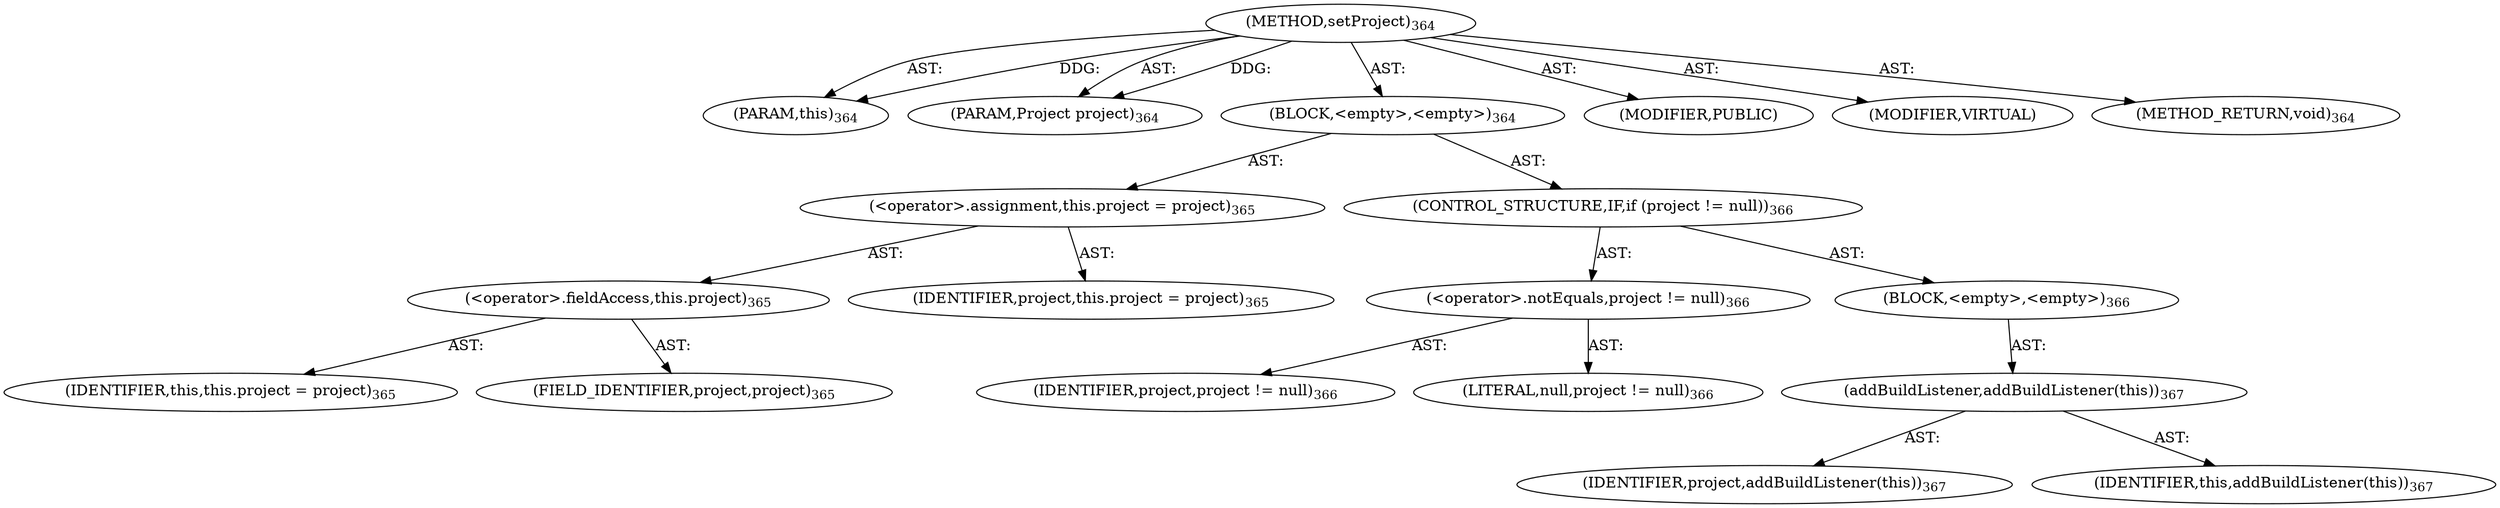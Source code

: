 digraph "setProject" {  
"111669149705" [label = <(METHOD,setProject)<SUB>364</SUB>> ]
"115964116997" [label = <(PARAM,this)<SUB>364</SUB>> ]
"115964117035" [label = <(PARAM,Project project)<SUB>364</SUB>> ]
"25769803789" [label = <(BLOCK,&lt;empty&gt;,&lt;empty&gt;)<SUB>364</SUB>> ]
"30064771209" [label = <(&lt;operator&gt;.assignment,this.project = project)<SUB>365</SUB>> ]
"30064771210" [label = <(&lt;operator&gt;.fieldAccess,this.project)<SUB>365</SUB>> ]
"68719476747" [label = <(IDENTIFIER,this,this.project = project)<SUB>365</SUB>> ]
"55834574902" [label = <(FIELD_IDENTIFIER,project,project)<SUB>365</SUB>> ]
"68719476883" [label = <(IDENTIFIER,project,this.project = project)<SUB>365</SUB>> ]
"47244640260" [label = <(CONTROL_STRUCTURE,IF,if (project != null))<SUB>366</SUB>> ]
"30064771211" [label = <(&lt;operator&gt;.notEquals,project != null)<SUB>366</SUB>> ]
"68719476884" [label = <(IDENTIFIER,project,project != null)<SUB>366</SUB>> ]
"90194313240" [label = <(LITERAL,null,project != null)<SUB>366</SUB>> ]
"25769803790" [label = <(BLOCK,&lt;empty&gt;,&lt;empty&gt;)<SUB>366</SUB>> ]
"30064771212" [label = <(addBuildListener,addBuildListener(this))<SUB>367</SUB>> ]
"68719476885" [label = <(IDENTIFIER,project,addBuildListener(this))<SUB>367</SUB>> ]
"68719476748" [label = <(IDENTIFIER,this,addBuildListener(this))<SUB>367</SUB>> ]
"133143986215" [label = <(MODIFIER,PUBLIC)> ]
"133143986216" [label = <(MODIFIER,VIRTUAL)> ]
"128849018889" [label = <(METHOD_RETURN,void)<SUB>364</SUB>> ]
  "111669149705" -> "115964116997"  [ label = "AST: "] 
  "111669149705" -> "115964117035"  [ label = "AST: "] 
  "111669149705" -> "25769803789"  [ label = "AST: "] 
  "111669149705" -> "133143986215"  [ label = "AST: "] 
  "111669149705" -> "133143986216"  [ label = "AST: "] 
  "111669149705" -> "128849018889"  [ label = "AST: "] 
  "25769803789" -> "30064771209"  [ label = "AST: "] 
  "25769803789" -> "47244640260"  [ label = "AST: "] 
  "30064771209" -> "30064771210"  [ label = "AST: "] 
  "30064771209" -> "68719476883"  [ label = "AST: "] 
  "30064771210" -> "68719476747"  [ label = "AST: "] 
  "30064771210" -> "55834574902"  [ label = "AST: "] 
  "47244640260" -> "30064771211"  [ label = "AST: "] 
  "47244640260" -> "25769803790"  [ label = "AST: "] 
  "30064771211" -> "68719476884"  [ label = "AST: "] 
  "30064771211" -> "90194313240"  [ label = "AST: "] 
  "25769803790" -> "30064771212"  [ label = "AST: "] 
  "30064771212" -> "68719476885"  [ label = "AST: "] 
  "30064771212" -> "68719476748"  [ label = "AST: "] 
  "111669149705" -> "115964116997"  [ label = "DDG: "] 
  "111669149705" -> "115964117035"  [ label = "DDG: "] 
}
